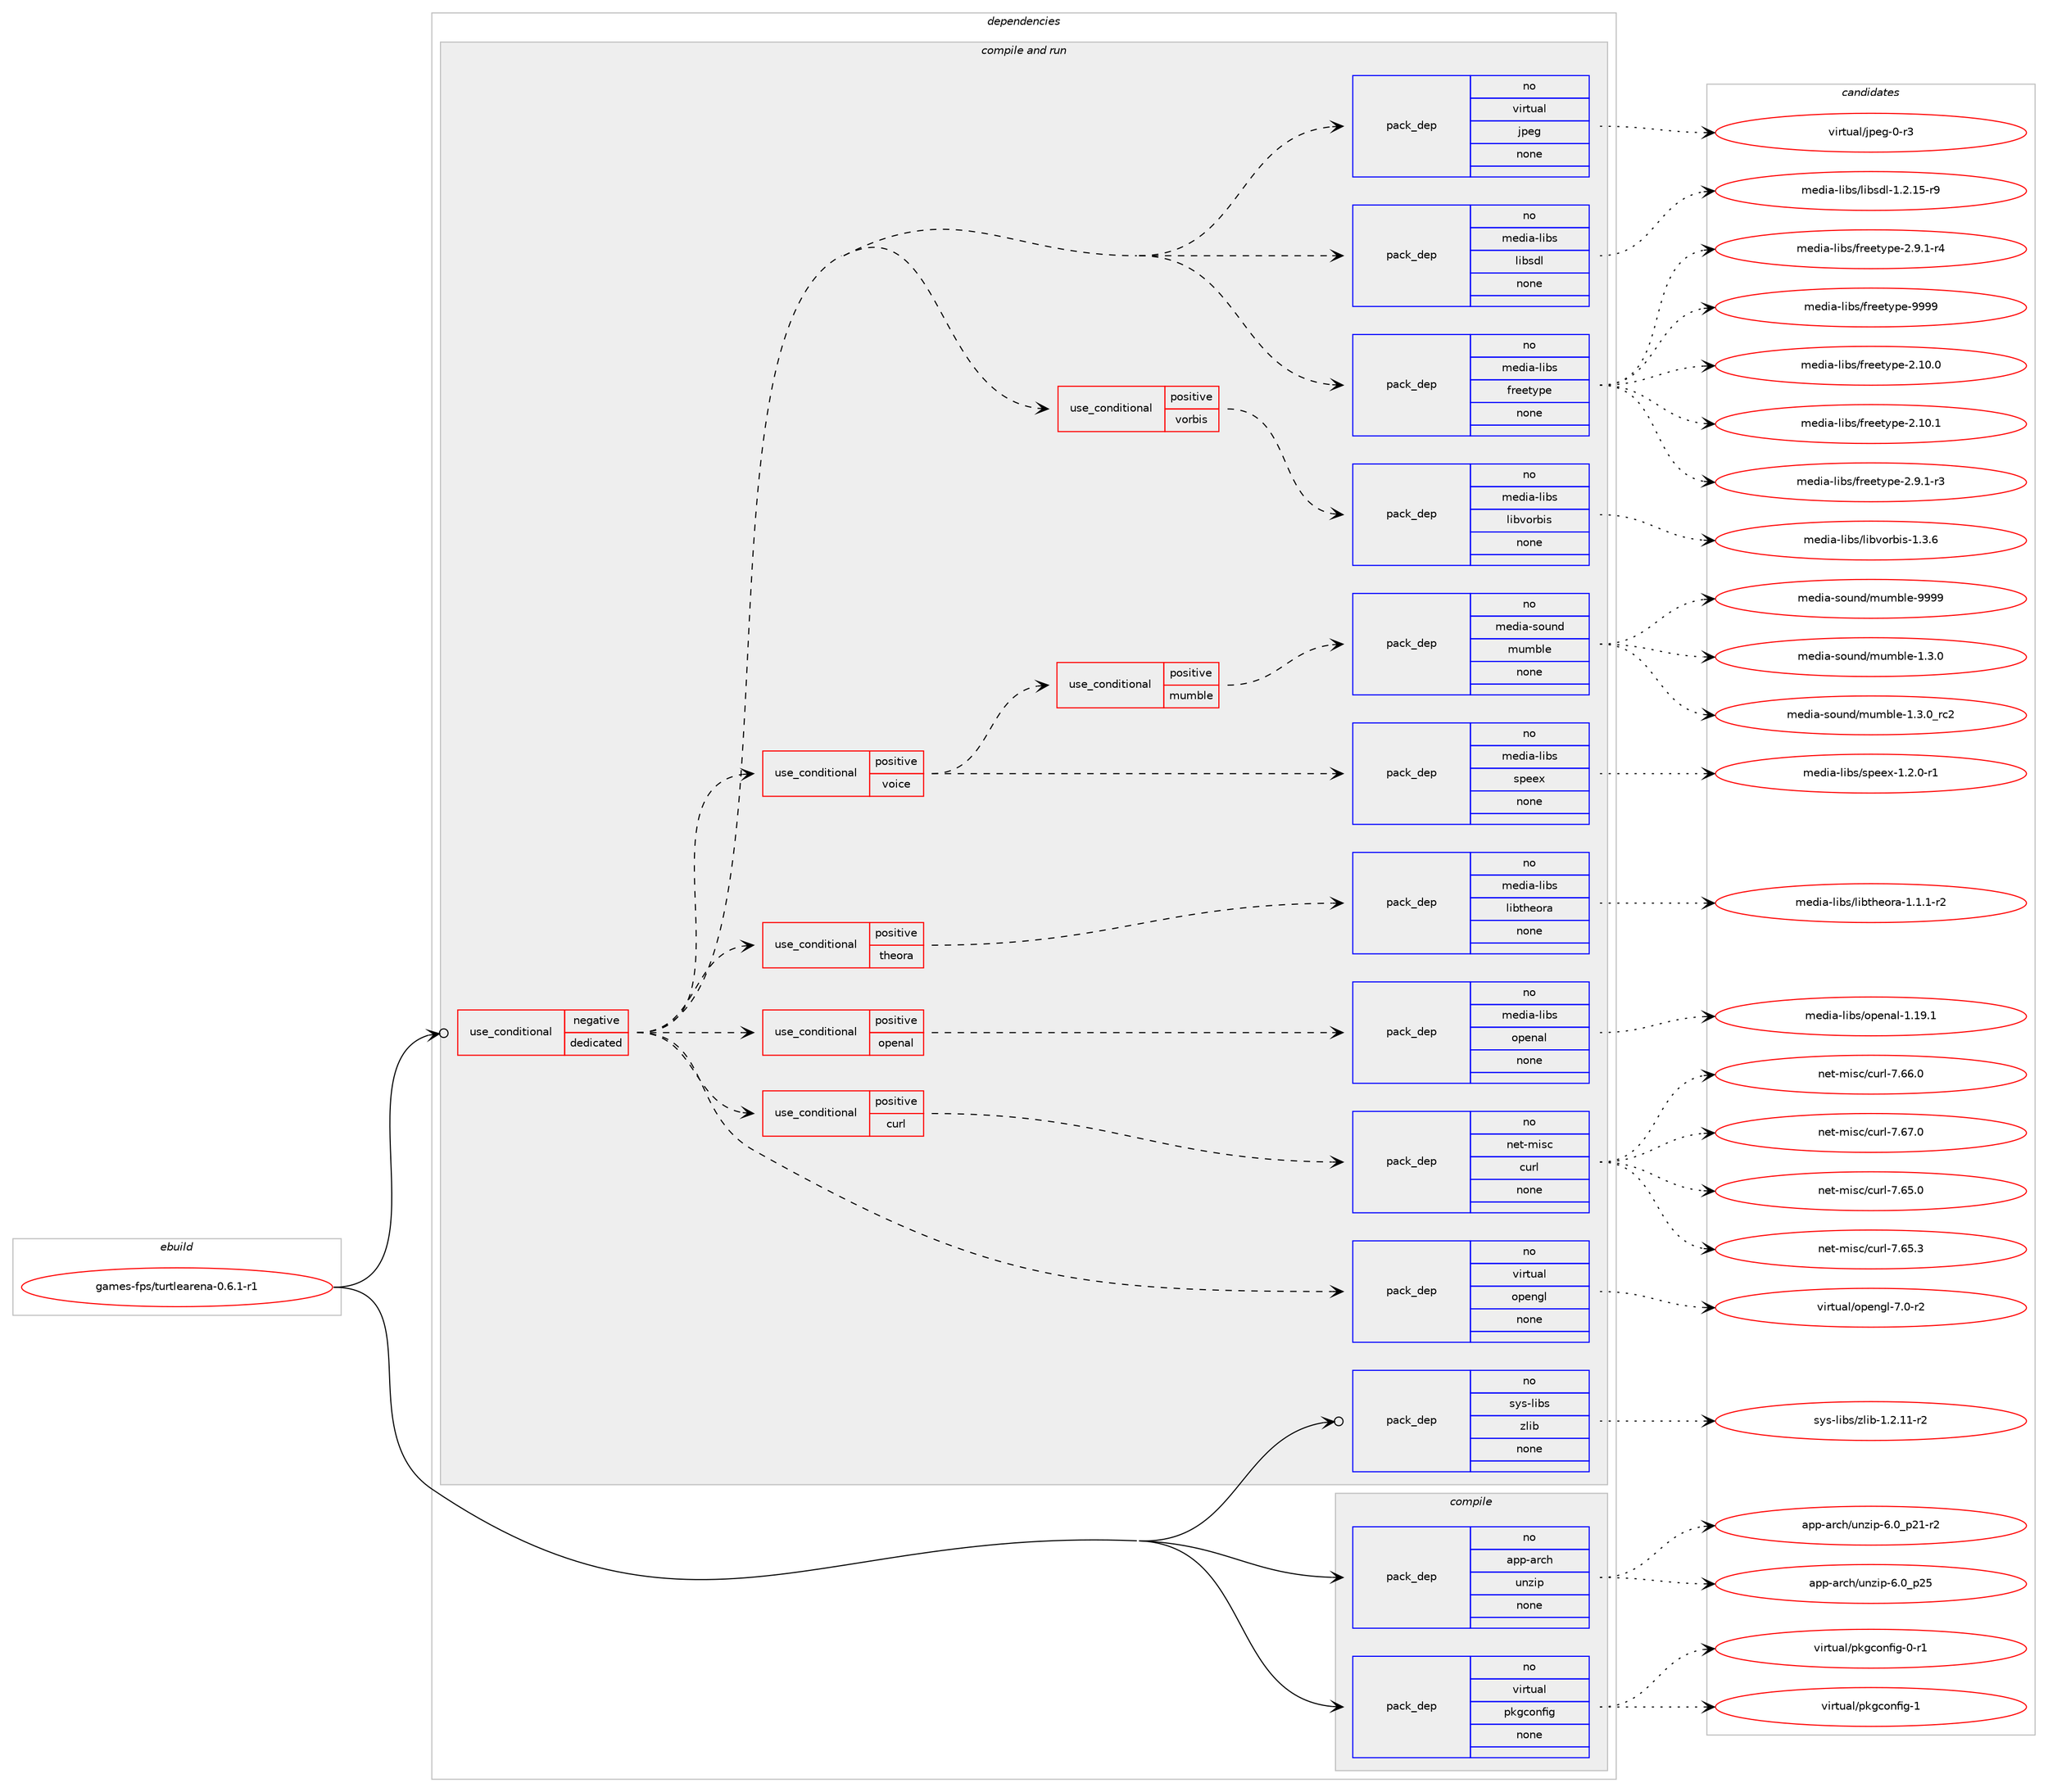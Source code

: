 digraph prolog {

# *************
# Graph options
# *************

newrank=true;
concentrate=true;
compound=true;
graph [rankdir=LR,fontname=Helvetica,fontsize=10,ranksep=1.5];#, ranksep=2.5, nodesep=0.2];
edge  [arrowhead=vee];
node  [fontname=Helvetica,fontsize=10];

# **********
# The ebuild
# **********

subgraph cluster_leftcol {
color=gray;
rank=same;
label=<<i>ebuild</i>>;
id [label="games-fps/turtlearena-0.6.1-r1", color=red, width=4, href="../games-fps/turtlearena-0.6.1-r1.svg"];
}

# ****************
# The dependencies
# ****************

subgraph cluster_midcol {
color=gray;
label=<<i>dependencies</i>>;
subgraph cluster_compile {
fillcolor="#eeeeee";
style=filled;
label=<<i>compile</i>>;
subgraph pack543186 {
dependency740523 [label=<<TABLE BORDER="0" CELLBORDER="1" CELLSPACING="0" CELLPADDING="4" WIDTH="220"><TR><TD ROWSPAN="6" CELLPADDING="30">pack_dep</TD></TR><TR><TD WIDTH="110">no</TD></TR><TR><TD>app-arch</TD></TR><TR><TD>unzip</TD></TR><TR><TD>none</TD></TR><TR><TD></TD></TR></TABLE>>, shape=none, color=blue];
}
id:e -> dependency740523:w [weight=20,style="solid",arrowhead="vee"];
subgraph pack543187 {
dependency740524 [label=<<TABLE BORDER="0" CELLBORDER="1" CELLSPACING="0" CELLPADDING="4" WIDTH="220"><TR><TD ROWSPAN="6" CELLPADDING="30">pack_dep</TD></TR><TR><TD WIDTH="110">no</TD></TR><TR><TD>virtual</TD></TR><TR><TD>pkgconfig</TD></TR><TR><TD>none</TD></TR><TR><TD></TD></TR></TABLE>>, shape=none, color=blue];
}
id:e -> dependency740524:w [weight=20,style="solid",arrowhead="vee"];
}
subgraph cluster_compileandrun {
fillcolor="#eeeeee";
style=filled;
label=<<i>compile and run</i>>;
subgraph cond184877 {
dependency740525 [label=<<TABLE BORDER="0" CELLBORDER="1" CELLSPACING="0" CELLPADDING="4"><TR><TD ROWSPAN="3" CELLPADDING="10">use_conditional</TD></TR><TR><TD>negative</TD></TR><TR><TD>dedicated</TD></TR></TABLE>>, shape=none, color=red];
subgraph pack543188 {
dependency740526 [label=<<TABLE BORDER="0" CELLBORDER="1" CELLSPACING="0" CELLPADDING="4" WIDTH="220"><TR><TD ROWSPAN="6" CELLPADDING="30">pack_dep</TD></TR><TR><TD WIDTH="110">no</TD></TR><TR><TD>media-libs</TD></TR><TR><TD>freetype</TD></TR><TR><TD>none</TD></TR><TR><TD></TD></TR></TABLE>>, shape=none, color=blue];
}
dependency740525:e -> dependency740526:w [weight=20,style="dashed",arrowhead="vee"];
subgraph pack543189 {
dependency740527 [label=<<TABLE BORDER="0" CELLBORDER="1" CELLSPACING="0" CELLPADDING="4" WIDTH="220"><TR><TD ROWSPAN="6" CELLPADDING="30">pack_dep</TD></TR><TR><TD WIDTH="110">no</TD></TR><TR><TD>media-libs</TD></TR><TR><TD>libsdl</TD></TR><TR><TD>none</TD></TR><TR><TD></TD></TR></TABLE>>, shape=none, color=blue];
}
dependency740525:e -> dependency740527:w [weight=20,style="dashed",arrowhead="vee"];
subgraph pack543190 {
dependency740528 [label=<<TABLE BORDER="0" CELLBORDER="1" CELLSPACING="0" CELLPADDING="4" WIDTH="220"><TR><TD ROWSPAN="6" CELLPADDING="30">pack_dep</TD></TR><TR><TD WIDTH="110">no</TD></TR><TR><TD>virtual</TD></TR><TR><TD>jpeg</TD></TR><TR><TD>none</TD></TR><TR><TD></TD></TR></TABLE>>, shape=none, color=blue];
}
dependency740525:e -> dependency740528:w [weight=20,style="dashed",arrowhead="vee"];
subgraph pack543191 {
dependency740529 [label=<<TABLE BORDER="0" CELLBORDER="1" CELLSPACING="0" CELLPADDING="4" WIDTH="220"><TR><TD ROWSPAN="6" CELLPADDING="30">pack_dep</TD></TR><TR><TD WIDTH="110">no</TD></TR><TR><TD>virtual</TD></TR><TR><TD>opengl</TD></TR><TR><TD>none</TD></TR><TR><TD></TD></TR></TABLE>>, shape=none, color=blue];
}
dependency740525:e -> dependency740529:w [weight=20,style="dashed",arrowhead="vee"];
subgraph cond184878 {
dependency740530 [label=<<TABLE BORDER="0" CELLBORDER="1" CELLSPACING="0" CELLPADDING="4"><TR><TD ROWSPAN="3" CELLPADDING="10">use_conditional</TD></TR><TR><TD>positive</TD></TR><TR><TD>curl</TD></TR></TABLE>>, shape=none, color=red];
subgraph pack543192 {
dependency740531 [label=<<TABLE BORDER="0" CELLBORDER="1" CELLSPACING="0" CELLPADDING="4" WIDTH="220"><TR><TD ROWSPAN="6" CELLPADDING="30">pack_dep</TD></TR><TR><TD WIDTH="110">no</TD></TR><TR><TD>net-misc</TD></TR><TR><TD>curl</TD></TR><TR><TD>none</TD></TR><TR><TD></TD></TR></TABLE>>, shape=none, color=blue];
}
dependency740530:e -> dependency740531:w [weight=20,style="dashed",arrowhead="vee"];
}
dependency740525:e -> dependency740530:w [weight=20,style="dashed",arrowhead="vee"];
subgraph cond184879 {
dependency740532 [label=<<TABLE BORDER="0" CELLBORDER="1" CELLSPACING="0" CELLPADDING="4"><TR><TD ROWSPAN="3" CELLPADDING="10">use_conditional</TD></TR><TR><TD>positive</TD></TR><TR><TD>openal</TD></TR></TABLE>>, shape=none, color=red];
subgraph pack543193 {
dependency740533 [label=<<TABLE BORDER="0" CELLBORDER="1" CELLSPACING="0" CELLPADDING="4" WIDTH="220"><TR><TD ROWSPAN="6" CELLPADDING="30">pack_dep</TD></TR><TR><TD WIDTH="110">no</TD></TR><TR><TD>media-libs</TD></TR><TR><TD>openal</TD></TR><TR><TD>none</TD></TR><TR><TD></TD></TR></TABLE>>, shape=none, color=blue];
}
dependency740532:e -> dependency740533:w [weight=20,style="dashed",arrowhead="vee"];
}
dependency740525:e -> dependency740532:w [weight=20,style="dashed",arrowhead="vee"];
subgraph cond184880 {
dependency740534 [label=<<TABLE BORDER="0" CELLBORDER="1" CELLSPACING="0" CELLPADDING="4"><TR><TD ROWSPAN="3" CELLPADDING="10">use_conditional</TD></TR><TR><TD>positive</TD></TR><TR><TD>theora</TD></TR></TABLE>>, shape=none, color=red];
subgraph pack543194 {
dependency740535 [label=<<TABLE BORDER="0" CELLBORDER="1" CELLSPACING="0" CELLPADDING="4" WIDTH="220"><TR><TD ROWSPAN="6" CELLPADDING="30">pack_dep</TD></TR><TR><TD WIDTH="110">no</TD></TR><TR><TD>media-libs</TD></TR><TR><TD>libtheora</TD></TR><TR><TD>none</TD></TR><TR><TD></TD></TR></TABLE>>, shape=none, color=blue];
}
dependency740534:e -> dependency740535:w [weight=20,style="dashed",arrowhead="vee"];
}
dependency740525:e -> dependency740534:w [weight=20,style="dashed",arrowhead="vee"];
subgraph cond184881 {
dependency740536 [label=<<TABLE BORDER="0" CELLBORDER="1" CELLSPACING="0" CELLPADDING="4"><TR><TD ROWSPAN="3" CELLPADDING="10">use_conditional</TD></TR><TR><TD>positive</TD></TR><TR><TD>voice</TD></TR></TABLE>>, shape=none, color=red];
subgraph pack543195 {
dependency740537 [label=<<TABLE BORDER="0" CELLBORDER="1" CELLSPACING="0" CELLPADDING="4" WIDTH="220"><TR><TD ROWSPAN="6" CELLPADDING="30">pack_dep</TD></TR><TR><TD WIDTH="110">no</TD></TR><TR><TD>media-libs</TD></TR><TR><TD>speex</TD></TR><TR><TD>none</TD></TR><TR><TD></TD></TR></TABLE>>, shape=none, color=blue];
}
dependency740536:e -> dependency740537:w [weight=20,style="dashed",arrowhead="vee"];
subgraph cond184882 {
dependency740538 [label=<<TABLE BORDER="0" CELLBORDER="1" CELLSPACING="0" CELLPADDING="4"><TR><TD ROWSPAN="3" CELLPADDING="10">use_conditional</TD></TR><TR><TD>positive</TD></TR><TR><TD>mumble</TD></TR></TABLE>>, shape=none, color=red];
subgraph pack543196 {
dependency740539 [label=<<TABLE BORDER="0" CELLBORDER="1" CELLSPACING="0" CELLPADDING="4" WIDTH="220"><TR><TD ROWSPAN="6" CELLPADDING="30">pack_dep</TD></TR><TR><TD WIDTH="110">no</TD></TR><TR><TD>media-sound</TD></TR><TR><TD>mumble</TD></TR><TR><TD>none</TD></TR><TR><TD></TD></TR></TABLE>>, shape=none, color=blue];
}
dependency740538:e -> dependency740539:w [weight=20,style="dashed",arrowhead="vee"];
}
dependency740536:e -> dependency740538:w [weight=20,style="dashed",arrowhead="vee"];
}
dependency740525:e -> dependency740536:w [weight=20,style="dashed",arrowhead="vee"];
subgraph cond184883 {
dependency740540 [label=<<TABLE BORDER="0" CELLBORDER="1" CELLSPACING="0" CELLPADDING="4"><TR><TD ROWSPAN="3" CELLPADDING="10">use_conditional</TD></TR><TR><TD>positive</TD></TR><TR><TD>vorbis</TD></TR></TABLE>>, shape=none, color=red];
subgraph pack543197 {
dependency740541 [label=<<TABLE BORDER="0" CELLBORDER="1" CELLSPACING="0" CELLPADDING="4" WIDTH="220"><TR><TD ROWSPAN="6" CELLPADDING="30">pack_dep</TD></TR><TR><TD WIDTH="110">no</TD></TR><TR><TD>media-libs</TD></TR><TR><TD>libvorbis</TD></TR><TR><TD>none</TD></TR><TR><TD></TD></TR></TABLE>>, shape=none, color=blue];
}
dependency740540:e -> dependency740541:w [weight=20,style="dashed",arrowhead="vee"];
}
dependency740525:e -> dependency740540:w [weight=20,style="dashed",arrowhead="vee"];
}
id:e -> dependency740525:w [weight=20,style="solid",arrowhead="odotvee"];
subgraph pack543198 {
dependency740542 [label=<<TABLE BORDER="0" CELLBORDER="1" CELLSPACING="0" CELLPADDING="4" WIDTH="220"><TR><TD ROWSPAN="6" CELLPADDING="30">pack_dep</TD></TR><TR><TD WIDTH="110">no</TD></TR><TR><TD>sys-libs</TD></TR><TR><TD>zlib</TD></TR><TR><TD>none</TD></TR><TR><TD></TD></TR></TABLE>>, shape=none, color=blue];
}
id:e -> dependency740542:w [weight=20,style="solid",arrowhead="odotvee"];
}
subgraph cluster_run {
fillcolor="#eeeeee";
style=filled;
label=<<i>run</i>>;
}
}

# **************
# The candidates
# **************

subgraph cluster_choices {
rank=same;
color=gray;
label=<<i>candidates</i>>;

subgraph choice543186 {
color=black;
nodesep=1;
choice9711211245971149910447117110122105112455446489511250494511450 [label="app-arch/unzip-6.0_p21-r2", color=red, width=4,href="../app-arch/unzip-6.0_p21-r2.svg"];
choice971121124597114991044711711012210511245544648951125053 [label="app-arch/unzip-6.0_p25", color=red, width=4,href="../app-arch/unzip-6.0_p25.svg"];
dependency740523:e -> choice9711211245971149910447117110122105112455446489511250494511450:w [style=dotted,weight="100"];
dependency740523:e -> choice971121124597114991044711711012210511245544648951125053:w [style=dotted,weight="100"];
}
subgraph choice543187 {
color=black;
nodesep=1;
choice11810511411611797108471121071039911111010210510345484511449 [label="virtual/pkgconfig-0-r1", color=red, width=4,href="../virtual/pkgconfig-0-r1.svg"];
choice1181051141161179710847112107103991111101021051034549 [label="virtual/pkgconfig-1", color=red, width=4,href="../virtual/pkgconfig-1.svg"];
dependency740524:e -> choice11810511411611797108471121071039911111010210510345484511449:w [style=dotted,weight="100"];
dependency740524:e -> choice1181051141161179710847112107103991111101021051034549:w [style=dotted,weight="100"];
}
subgraph choice543188 {
color=black;
nodesep=1;
choice1091011001059745108105981154710211410110111612111210145504649484648 [label="media-libs/freetype-2.10.0", color=red, width=4,href="../media-libs/freetype-2.10.0.svg"];
choice1091011001059745108105981154710211410110111612111210145504649484649 [label="media-libs/freetype-2.10.1", color=red, width=4,href="../media-libs/freetype-2.10.1.svg"];
choice109101100105974510810598115471021141011011161211121014550465746494511451 [label="media-libs/freetype-2.9.1-r3", color=red, width=4,href="../media-libs/freetype-2.9.1-r3.svg"];
choice109101100105974510810598115471021141011011161211121014550465746494511452 [label="media-libs/freetype-2.9.1-r4", color=red, width=4,href="../media-libs/freetype-2.9.1-r4.svg"];
choice109101100105974510810598115471021141011011161211121014557575757 [label="media-libs/freetype-9999", color=red, width=4,href="../media-libs/freetype-9999.svg"];
dependency740526:e -> choice1091011001059745108105981154710211410110111612111210145504649484648:w [style=dotted,weight="100"];
dependency740526:e -> choice1091011001059745108105981154710211410110111612111210145504649484649:w [style=dotted,weight="100"];
dependency740526:e -> choice109101100105974510810598115471021141011011161211121014550465746494511451:w [style=dotted,weight="100"];
dependency740526:e -> choice109101100105974510810598115471021141011011161211121014550465746494511452:w [style=dotted,weight="100"];
dependency740526:e -> choice109101100105974510810598115471021141011011161211121014557575757:w [style=dotted,weight="100"];
}
subgraph choice543189 {
color=black;
nodesep=1;
choice1091011001059745108105981154710810598115100108454946504649534511457 [label="media-libs/libsdl-1.2.15-r9", color=red, width=4,href="../media-libs/libsdl-1.2.15-r9.svg"];
dependency740527:e -> choice1091011001059745108105981154710810598115100108454946504649534511457:w [style=dotted,weight="100"];
}
subgraph choice543190 {
color=black;
nodesep=1;
choice118105114116117971084710611210110345484511451 [label="virtual/jpeg-0-r3", color=red, width=4,href="../virtual/jpeg-0-r3.svg"];
dependency740528:e -> choice118105114116117971084710611210110345484511451:w [style=dotted,weight="100"];
}
subgraph choice543191 {
color=black;
nodesep=1;
choice1181051141161179710847111112101110103108455546484511450 [label="virtual/opengl-7.0-r2", color=red, width=4,href="../virtual/opengl-7.0-r2.svg"];
dependency740529:e -> choice1181051141161179710847111112101110103108455546484511450:w [style=dotted,weight="100"];
}
subgraph choice543192 {
color=black;
nodesep=1;
choice1101011164510910511599479911711410845554654534648 [label="net-misc/curl-7.65.0", color=red, width=4,href="../net-misc/curl-7.65.0.svg"];
choice1101011164510910511599479911711410845554654534651 [label="net-misc/curl-7.65.3", color=red, width=4,href="../net-misc/curl-7.65.3.svg"];
choice1101011164510910511599479911711410845554654544648 [label="net-misc/curl-7.66.0", color=red, width=4,href="../net-misc/curl-7.66.0.svg"];
choice1101011164510910511599479911711410845554654554648 [label="net-misc/curl-7.67.0", color=red, width=4,href="../net-misc/curl-7.67.0.svg"];
dependency740531:e -> choice1101011164510910511599479911711410845554654534648:w [style=dotted,weight="100"];
dependency740531:e -> choice1101011164510910511599479911711410845554654534651:w [style=dotted,weight="100"];
dependency740531:e -> choice1101011164510910511599479911711410845554654544648:w [style=dotted,weight="100"];
dependency740531:e -> choice1101011164510910511599479911711410845554654554648:w [style=dotted,weight="100"];
}
subgraph choice543193 {
color=black;
nodesep=1;
choice109101100105974510810598115471111121011109710845494649574649 [label="media-libs/openal-1.19.1", color=red, width=4,href="../media-libs/openal-1.19.1.svg"];
dependency740533:e -> choice109101100105974510810598115471111121011109710845494649574649:w [style=dotted,weight="100"];
}
subgraph choice543194 {
color=black;
nodesep=1;
choice1091011001059745108105981154710810598116104101111114974549464946494511450 [label="media-libs/libtheora-1.1.1-r2", color=red, width=4,href="../media-libs/libtheora-1.1.1-r2.svg"];
dependency740535:e -> choice1091011001059745108105981154710810598116104101111114974549464946494511450:w [style=dotted,weight="100"];
}
subgraph choice543195 {
color=black;
nodesep=1;
choice109101100105974510810598115471151121011011204549465046484511449 [label="media-libs/speex-1.2.0-r1", color=red, width=4,href="../media-libs/speex-1.2.0-r1.svg"];
dependency740537:e -> choice109101100105974510810598115471151121011011204549465046484511449:w [style=dotted,weight="100"];
}
subgraph choice543196 {
color=black;
nodesep=1;
choice10910110010597451151111171101004710911710998108101454946514648 [label="media-sound/mumble-1.3.0", color=red, width=4,href="../media-sound/mumble-1.3.0.svg"];
choice10910110010597451151111171101004710911710998108101454946514648951149950 [label="media-sound/mumble-1.3.0_rc2", color=red, width=4,href="../media-sound/mumble-1.3.0_rc2.svg"];
choice109101100105974511511111711010047109117109981081014557575757 [label="media-sound/mumble-9999", color=red, width=4,href="../media-sound/mumble-9999.svg"];
dependency740539:e -> choice10910110010597451151111171101004710911710998108101454946514648:w [style=dotted,weight="100"];
dependency740539:e -> choice10910110010597451151111171101004710911710998108101454946514648951149950:w [style=dotted,weight="100"];
dependency740539:e -> choice109101100105974511511111711010047109117109981081014557575757:w [style=dotted,weight="100"];
}
subgraph choice543197 {
color=black;
nodesep=1;
choice109101100105974510810598115471081059811811111498105115454946514654 [label="media-libs/libvorbis-1.3.6", color=red, width=4,href="../media-libs/libvorbis-1.3.6.svg"];
dependency740541:e -> choice109101100105974510810598115471081059811811111498105115454946514654:w [style=dotted,weight="100"];
}
subgraph choice543198 {
color=black;
nodesep=1;
choice11512111545108105981154712210810598454946504649494511450 [label="sys-libs/zlib-1.2.11-r2", color=red, width=4,href="../sys-libs/zlib-1.2.11-r2.svg"];
dependency740542:e -> choice11512111545108105981154712210810598454946504649494511450:w [style=dotted,weight="100"];
}
}

}
